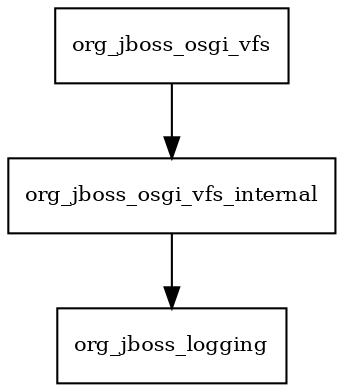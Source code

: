 digraph jbosgi_vfs_1_2_1_Final_redhat_1_package_dependencies {
  node [shape = box, fontsize=10.0];
  org_jboss_osgi_vfs -> org_jboss_osgi_vfs_internal;
  org_jboss_osgi_vfs_internal -> org_jboss_logging;
}
